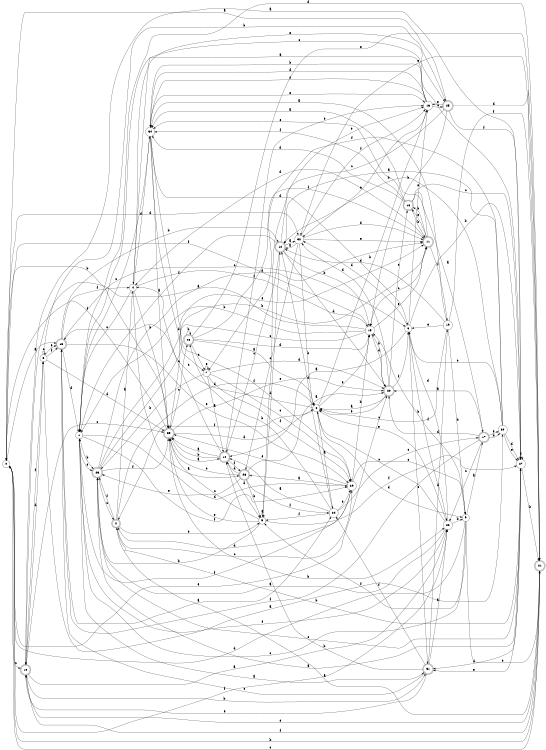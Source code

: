 digraph n28_3 {
__start0 [label="" shape="none"];

rankdir=LR;
size="8,5";

s0 [style="filled", color="black", fillcolor="white" shape="circle", label="0"];
s1 [style="filled", color="black", fillcolor="white" shape="circle", label="1"];
s2 [style="rounded,filled", color="black", fillcolor="white" shape="doublecircle", label="2"];
s3 [style="filled", color="black", fillcolor="white" shape="circle", label="3"];
s4 [style="filled", color="black", fillcolor="white" shape="circle", label="4"];
s5 [style="filled", color="black", fillcolor="white" shape="circle", label="5"];
s6 [style="filled", color="black", fillcolor="white" shape="circle", label="6"];
s7 [style="filled", color="black", fillcolor="white" shape="circle", label="7"];
s8 [style="filled", color="black", fillcolor="white" shape="circle", label="8"];
s9 [style="filled", color="black", fillcolor="white" shape="circle", label="9"];
s10 [style="rounded,filled", color="black", fillcolor="white" shape="doublecircle", label="10"];
s11 [style="rounded,filled", color="black", fillcolor="white" shape="doublecircle", label="11"];
s12 [style="rounded,filled", color="black", fillcolor="white" shape="doublecircle", label="12"];
s13 [style="rounded,filled", color="black", fillcolor="white" shape="doublecircle", label="13"];
s14 [style="rounded,filled", color="black", fillcolor="white" shape="doublecircle", label="14"];
s15 [style="filled", color="black", fillcolor="white" shape="circle", label="15"];
s16 [style="filled", color="black", fillcolor="white" shape="circle", label="16"];
s17 [style="rounded,filled", color="black", fillcolor="white" shape="doublecircle", label="17"];
s18 [style="rounded,filled", color="black", fillcolor="white" shape="doublecircle", label="18"];
s19 [style="filled", color="black", fillcolor="white" shape="circle", label="19"];
s20 [style="rounded,filled", color="black", fillcolor="white" shape="doublecircle", label="20"];
s21 [style="rounded,filled", color="black", fillcolor="white" shape="doublecircle", label="21"];
s22 [style="filled", color="black", fillcolor="white" shape="circle", label="22"];
s23 [style="rounded,filled", color="black", fillcolor="white" shape="doublecircle", label="23"];
s24 [style="filled", color="black", fillcolor="white" shape="circle", label="24"];
s25 [style="rounded,filled", color="black", fillcolor="white" shape="doublecircle", label="25"];
s26 [style="rounded,filled", color="black", fillcolor="white" shape="doublecircle", label="26"];
s27 [style="filled", color="black", fillcolor="white" shape="circle", label="27"];
s28 [style="rounded,filled", color="black", fillcolor="white" shape="doublecircle", label="28"];
s29 [style="filled", color="black", fillcolor="white" shape="circle", label="29"];
s30 [style="filled", color="black", fillcolor="white" shape="circle", label="30"];
s31 [style="rounded,filled", color="black", fillcolor="white" shape="doublecircle", label="31"];
s32 [style="filled", color="black", fillcolor="white" shape="circle", label="32"];
s33 [style="rounded,filled", color="black", fillcolor="white" shape="doublecircle", label="33"];
s34 [style="filled", color="black", fillcolor="white" shape="circle", label="34"];
s0 -> s13 [label="a"];
s0 -> s33 [label="b"];
s0 -> s10 [label="c"];
s0 -> s32 [label="d"];
s0 -> s20 [label="e"];
s0 -> s22 [label="f"];
s1 -> s31 [label="a"];
s1 -> s23 [label="b"];
s1 -> s27 [label="c"];
s1 -> s29 [label="d"];
s1 -> s23 [label="e"];
s1 -> s29 [label="f"];
s2 -> s4 [label="a"];
s2 -> s27 [label="b"];
s2 -> s29 [label="c"];
s2 -> s8 [label="d"];
s2 -> s5 [label="e"];
s2 -> s23 [label="f"];
s3 -> s30 [label="a"];
s3 -> s25 [label="b"];
s3 -> s3 [label="c"];
s3 -> s33 [label="d"];
s3 -> s13 [label="e"];
s3 -> s13 [label="f"];
s4 -> s26 [label="a"];
s4 -> s33 [label="b"];
s4 -> s1 [label="c"];
s4 -> s34 [label="d"];
s4 -> s25 [label="e"];
s4 -> s15 [label="f"];
s5 -> s5 [label="a"];
s5 -> s23 [label="b"];
s5 -> s33 [label="c"];
s5 -> s12 [label="d"];
s5 -> s33 [label="e"];
s5 -> s27 [label="f"];
s6 -> s14 [label="a"];
s6 -> s27 [label="b"];
s6 -> s31 [label="c"];
s6 -> s32 [label="d"];
s6 -> s16 [label="e"];
s6 -> s22 [label="f"];
s7 -> s14 [label="a"];
s7 -> s23 [label="b"];
s7 -> s29 [label="c"];
s7 -> s20 [label="d"];
s7 -> s7 [label="e"];
s7 -> s29 [label="f"];
s8 -> s24 [label="a"];
s8 -> s16 [label="b"];
s8 -> s13 [label="c"];
s8 -> s9 [label="d"];
s8 -> s15 [label="e"];
s8 -> s2 [label="f"];
s9 -> s17 [label="a"];
s9 -> s15 [label="b"];
s9 -> s1 [label="c"];
s9 -> s0 [label="d"];
s9 -> s21 [label="e"];
s9 -> s5 [label="f"];
s10 -> s22 [label="a"];
s10 -> s31 [label="b"];
s10 -> s33 [label="c"];
s10 -> s3 [label="d"];
s10 -> s21 [label="e"];
s10 -> s3 [label="f"];
s11 -> s34 [label="a"];
s11 -> s18 [label="b"];
s11 -> s15 [label="c"];
s11 -> s4 [label="d"];
s11 -> s18 [label="e"];
s11 -> s19 [label="f"];
s12 -> s32 [label="a"];
s12 -> s15 [label="b"];
s12 -> s14 [label="c"];
s12 -> s20 [label="d"];
s12 -> s16 [label="e"];
s12 -> s1 [label="f"];
s13 -> s24 [label="a"];
s13 -> s12 [label="b"];
s13 -> s6 [label="c"];
s13 -> s1 [label="d"];
s13 -> s29 [label="e"];
s13 -> s4 [label="f"];
s14 -> s33 [label="a"];
s14 -> s33 [label="b"];
s14 -> s4 [label="c"];
s14 -> s5 [label="d"];
s14 -> s16 [label="e"];
s14 -> s26 [label="f"];
s15 -> s10 [label="a"];
s15 -> s1 [label="b"];
s15 -> s33 [label="c"];
s15 -> s20 [label="d"];
s15 -> s11 [label="e"];
s15 -> s0 [label="f"];
s16 -> s4 [label="a"];
s16 -> s34 [label="b"];
s16 -> s25 [label="c"];
s16 -> s34 [label="d"];
s16 -> s32 [label="e"];
s16 -> s34 [label="f"];
s17 -> s20 [label="a"];
s17 -> s30 [label="b"];
s17 -> s22 [label="c"];
s17 -> s20 [label="d"];
s17 -> s30 [label="e"];
s17 -> s13 [label="f"];
s18 -> s17 [label="a"];
s18 -> s11 [label="b"];
s18 -> s27 [label="c"];
s18 -> s34 [label="d"];
s18 -> s34 [label="e"];
s18 -> s34 [label="f"];
s19 -> s34 [label="a"];
s19 -> s9 [label="b"];
s19 -> s8 [label="c"];
s19 -> s12 [label="d"];
s19 -> s6 [label="e"];
s19 -> s21 [label="f"];
s20 -> s8 [label="a"];
s20 -> s15 [label="b"];
s20 -> s18 [label="c"];
s20 -> s32 [label="d"];
s20 -> s8 [label="e"];
s20 -> s6 [label="f"];
s21 -> s2 [label="a"];
s21 -> s0 [label="b"];
s21 -> s0 [label="c"];
s21 -> s1 [label="d"];
s21 -> s32 [label="e"];
s21 -> s10 [label="f"];
s22 -> s23 [label="a"];
s22 -> s9 [label="b"];
s22 -> s8 [label="c"];
s22 -> s6 [label="d"];
s22 -> s8 [label="e"];
s22 -> s1 [label="f"];
s23 -> s27 [label="a"];
s23 -> s11 [label="b"];
s23 -> s2 [label="c"];
s23 -> s11 [label="d"];
s23 -> s11 [label="e"];
s23 -> s33 [label="f"];
s24 -> s14 [label="a"];
s24 -> s28 [label="b"];
s24 -> s17 [label="c"];
s24 -> s12 [label="d"];
s24 -> s29 [label="e"];
s24 -> s5 [label="f"];
s25 -> s0 [label="a"];
s25 -> s15 [label="b"];
s25 -> s5 [label="c"];
s25 -> s21 [label="d"];
s25 -> s16 [label="e"];
s25 -> s27 [label="f"];
s26 -> s20 [label="a"];
s26 -> s5 [label="b"];
s26 -> s33 [label="c"];
s26 -> s14 [label="d"];
s26 -> s23 [label="e"];
s26 -> s24 [label="f"];
s27 -> s10 [label="a"];
s27 -> s21 [label="b"];
s27 -> s23 [label="c"];
s27 -> s31 [label="d"];
s27 -> s31 [label="e"];
s27 -> s27 [label="f"];
s28 -> s8 [label="a"];
s28 -> s28 [label="b"];
s28 -> s7 [label="c"];
s28 -> s15 [label="d"];
s28 -> s21 [label="e"];
s28 -> s11 [label="f"];
s29 -> s26 [label="a"];
s29 -> s15 [label="b"];
s29 -> s9 [label="c"];
s29 -> s2 [label="d"];
s29 -> s33 [label="e"];
s29 -> s1 [label="f"];
s30 -> s12 [label="a"];
s30 -> s12 [label="b"];
s30 -> s6 [label="c"];
s30 -> s27 [label="d"];
s30 -> s27 [label="e"];
s30 -> s7 [label="f"];
s31 -> s22 [label="a"];
s31 -> s14 [label="b"];
s31 -> s13 [label="c"];
s31 -> s19 [label="d"];
s31 -> s10 [label="e"];
s31 -> s24 [label="f"];
s32 -> s12 [label="a"];
s32 -> s8 [label="b"];
s32 -> s26 [label="c"];
s32 -> s11 [label="d"];
s32 -> s11 [label="e"];
s32 -> s16 [label="f"];
s33 -> s14 [label="a"];
s33 -> s22 [label="b"];
s33 -> s28 [label="c"];
s33 -> s8 [label="d"];
s33 -> s20 [label="e"];
s33 -> s0 [label="f"];
s34 -> s33 [label="a"];
s34 -> s7 [label="b"];
s34 -> s1 [label="c"];
s34 -> s6 [label="d"];
s34 -> s16 [label="e"];
s34 -> s29 [label="f"];

}